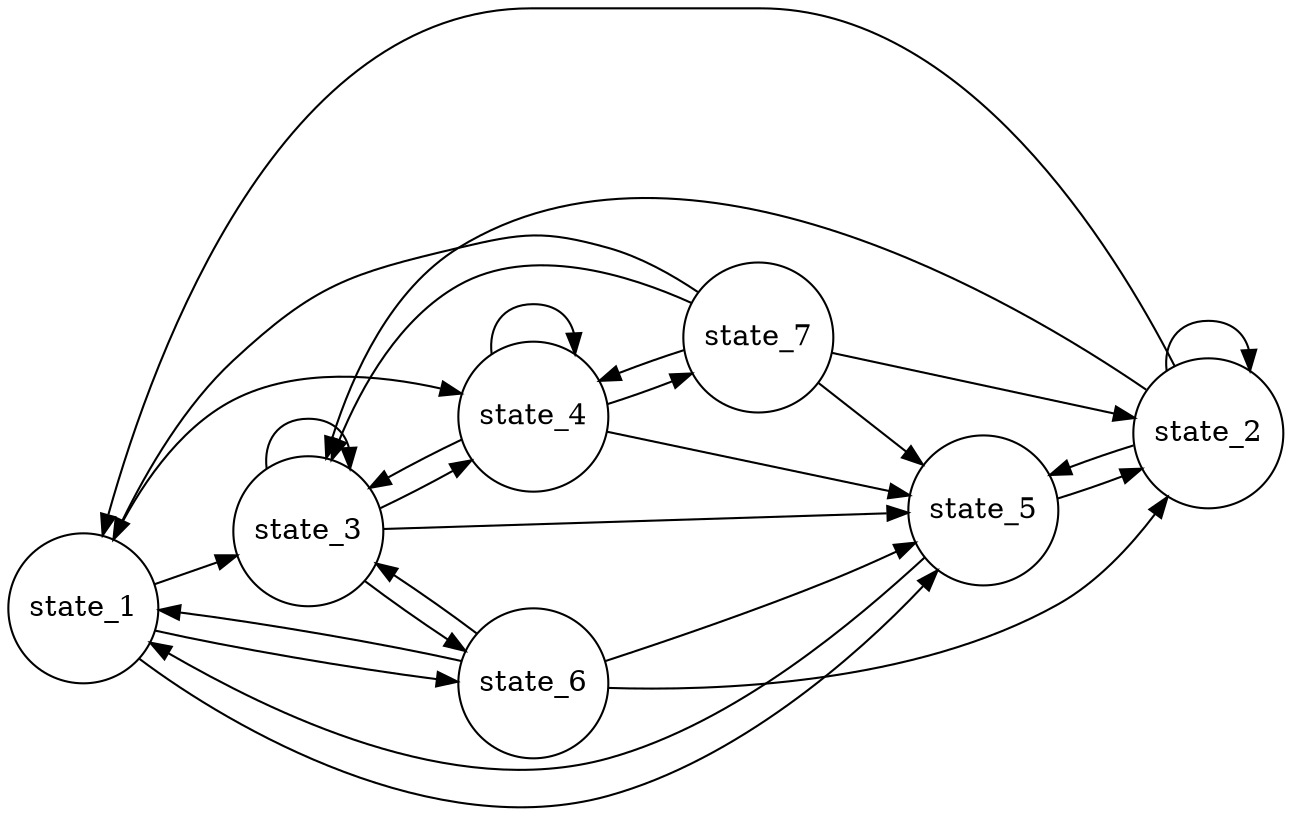 #Total states is 0, including 0 states and 0 newstates
#Total transisions is 0, including 0 transistions and 0 new transitions
digraph finite_state_machine {
	rankdir=LR;
	size="20,20";
	resolution="300";
	overlap=false;

	node [shape = circle, fixedsize=true, width = 1, color = red, style = filled];

	node [shape = circle, color = black, style = unfilled];
	state_1;
 	state_2;
 	state_3;
 	state_4;
 	state_5;
 	state_6;
 	state_7;
 	state_1 -> state_3;
	state_1 -> state_4;
	state_1 -> state_5;
	state_1 -> state_6;
	state_2 -> state_1;
	state_2 -> state_2;
	state_2 -> state_3;
	state_2 -> state_5;
	state_3 -> state_3;
	state_3 -> state_4;
	state_3 -> state_5;
	state_3 -> state_6;
	state_4 -> state_3;
	state_4 -> state_4;
	state_4 -> state_5;
	state_4 -> state_7;
	state_5 -> state_1;
	state_5 -> state_2;
	state_6 -> state_1;
	state_6 -> state_2;
	state_6 -> state_3;
	state_6 -> state_5;
	state_7 -> state_1;
	state_7 -> state_2;
	state_7 -> state_3;
	state_7 -> state_4;
	state_7 -> state_5;
}

